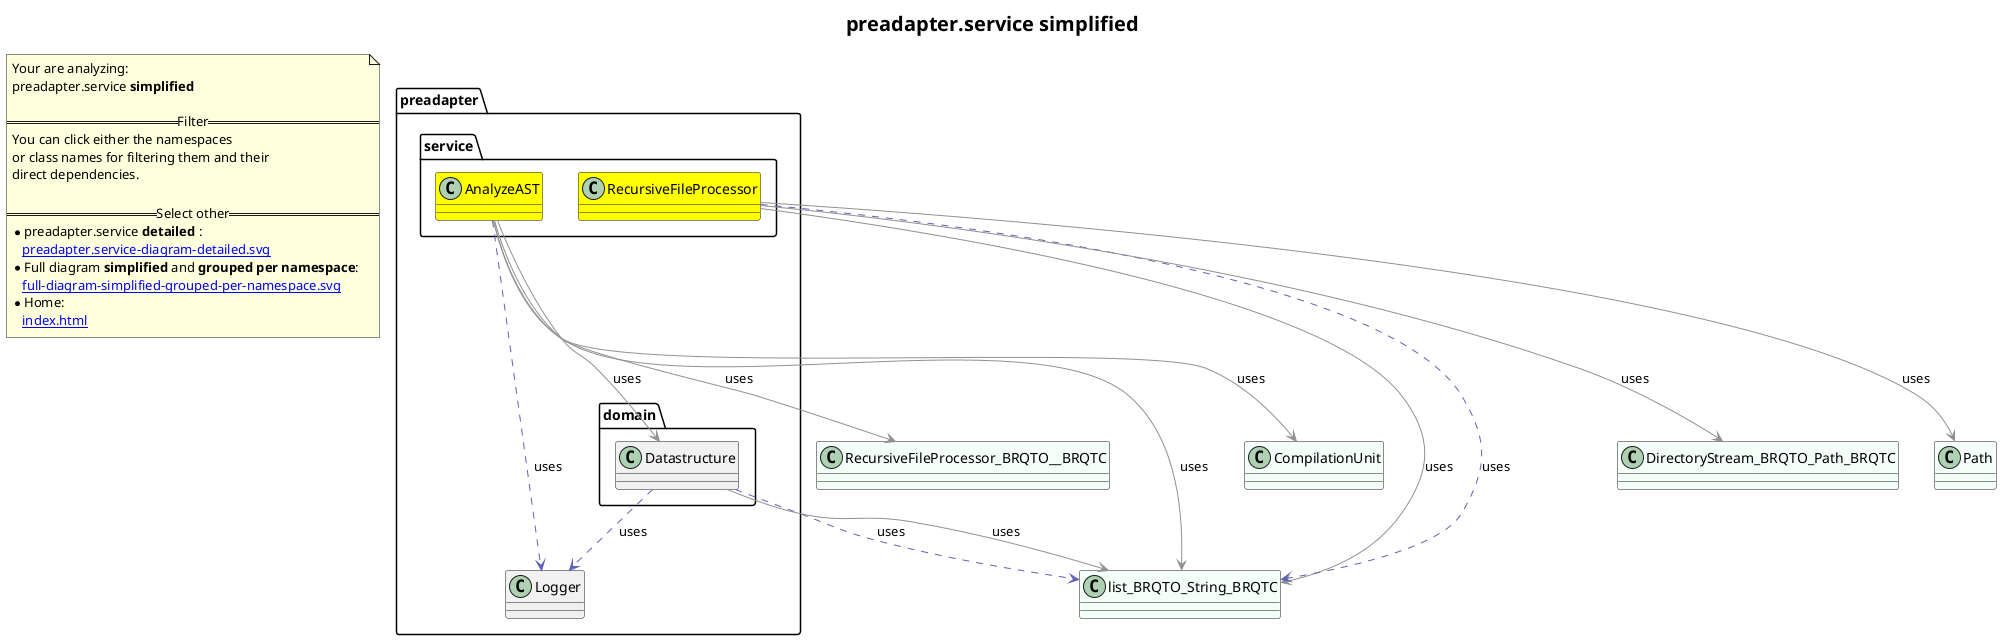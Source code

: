 @startuml
title <size:20>preadapter.service **simplified** </size>
note "Your are analyzing:\npreadapter.service **simplified** \n\n==Filter==\nYou can click either the namespaces \nor class names for filtering them and their\ndirect dependencies.\n\n==Select other==\n* preadapter.service **detailed** :\n   [[preadapter.service-diagram-detailed.svg]]\n* Full diagram **simplified** and **grouped per namespace**:\n   [[full-diagram-simplified-grouped-per-namespace.svg]]\n* Home:\n   [[index.html]]" as FloatingNote
class RecursiveFileProcessor_BRQTO__BRQTC [[RecursiveFileProcessor_BRQTO__BRQTC-diagram-simplified.svg]] #MintCream {
}
class list_BRQTO_String_BRQTC [[list_BRQTO_String_BRQTC-diagram-simplified.svg]] #MintCream {
}
class CompilationUnit [[CompilationUnit-diagram-simplified.svg]] #MintCream {
}
class DirectoryStream_BRQTO_Path_BRQTC [[DirectoryStream_BRQTO_Path_BRQTC-diagram-simplified.svg]] #MintCream {
}
class Path [[Path-diagram-simplified.svg]] #MintCream {
}
class preadapter.Logger [[preadapter.Logger-diagram-simplified.svg]]  {
}
  class preadapter.domain.Datastructure [[preadapter.domain.Datastructure-diagram-simplified.svg]]  {
  }
  class preadapter.service.AnalyzeAST [[preadapter.service.AnalyzeAST-diagram-simplified.svg]] #yellow {
  }
  class preadapter.service.RecursiveFileProcessor [[preadapter.service.RecursiveFileProcessor-diagram-simplified.svg]] #yellow {
  }
 ' *************************************** 
 ' *************************************** 
 ' *************************************** 
' Class relations extracted from namespace:
' 
' Class relations extracted from namespace:
' preadapter
' Class relations extracted from namespace:
' preadapter.domain
preadapter.domain.Datastructure .[#6060BB].> preadapter.Logger  : uses 
preadapter.domain.Datastructure .[#6060BB].> list_BRQTO_String_BRQTC  : uses 
preadapter.domain.Datastructure -[#909090]-> list_BRQTO_String_BRQTC  : uses 
' Class relations extracted from namespace:
' preadapter.service
preadapter.service.AnalyzeAST .[#6060BB].> preadapter.Logger  : uses 
preadapter.service.AnalyzeAST -[#909090]-> preadapter.domain.Datastructure  : uses 
preadapter.service.AnalyzeAST -[#909090]-> RecursiveFileProcessor_BRQTO__BRQTC  : uses 
preadapter.service.AnalyzeAST -[#909090]-> list_BRQTO_String_BRQTC  : uses 
preadapter.service.AnalyzeAST -[#909090]-> CompilationUnit  : uses 
preadapter.service.RecursiveFileProcessor -[#909090]-> list_BRQTO_String_BRQTC  : uses 
preadapter.service.RecursiveFileProcessor .[#6060BB].> list_BRQTO_String_BRQTC  : uses 
preadapter.service.RecursiveFileProcessor -[#909090]-> DirectoryStream_BRQTO_Path_BRQTC  : uses 
preadapter.service.RecursiveFileProcessor -[#909090]-> Path  : uses 
@enduml